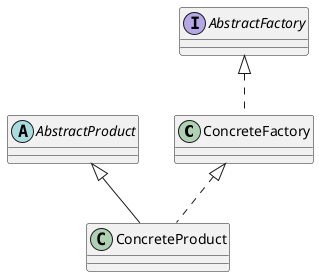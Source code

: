 @startuml
'https://plantuml.com/class-diagram

class ConcreteFactory
abstract AbstractProduct
interface AbstractFactory
class ConcreteProduct

AbstractProduct <|-- ConcreteProduct
AbstractFactory <|.. ConcreteFactory
ConcreteFactory <|.. ConcreteProduct

@enduml